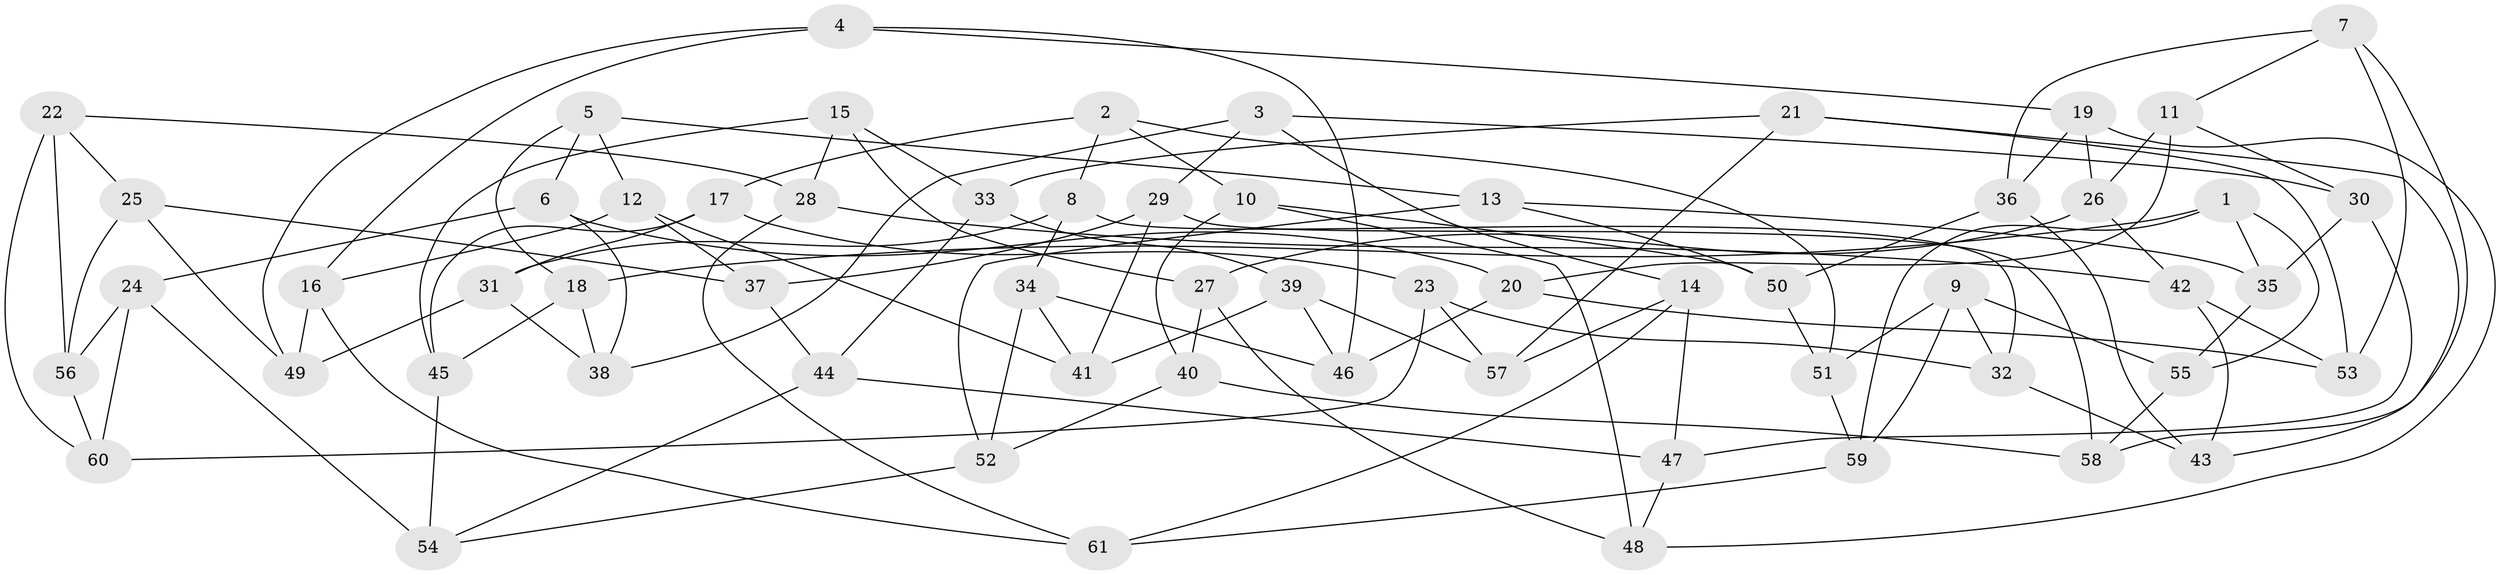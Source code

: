 // Generated by graph-tools (version 1.1) at 2025/38/03/09/25 02:38:13]
// undirected, 61 vertices, 122 edges
graph export_dot {
graph [start="1"]
  node [color=gray90,style=filled];
  1;
  2;
  3;
  4;
  5;
  6;
  7;
  8;
  9;
  10;
  11;
  12;
  13;
  14;
  15;
  16;
  17;
  18;
  19;
  20;
  21;
  22;
  23;
  24;
  25;
  26;
  27;
  28;
  29;
  30;
  31;
  32;
  33;
  34;
  35;
  36;
  37;
  38;
  39;
  40;
  41;
  42;
  43;
  44;
  45;
  46;
  47;
  48;
  49;
  50;
  51;
  52;
  53;
  54;
  55;
  56;
  57;
  58;
  59;
  60;
  61;
  1 -- 59;
  1 -- 55;
  1 -- 18;
  1 -- 35;
  2 -- 51;
  2 -- 8;
  2 -- 17;
  2 -- 10;
  3 -- 30;
  3 -- 38;
  3 -- 14;
  3 -- 29;
  4 -- 19;
  4 -- 16;
  4 -- 46;
  4 -- 49;
  5 -- 18;
  5 -- 6;
  5 -- 12;
  5 -- 13;
  6 -- 24;
  6 -- 20;
  6 -- 38;
  7 -- 53;
  7 -- 36;
  7 -- 11;
  7 -- 58;
  8 -- 31;
  8 -- 32;
  8 -- 34;
  9 -- 59;
  9 -- 32;
  9 -- 51;
  9 -- 55;
  10 -- 48;
  10 -- 40;
  10 -- 50;
  11 -- 30;
  11 -- 20;
  11 -- 26;
  12 -- 41;
  12 -- 16;
  12 -- 37;
  13 -- 50;
  13 -- 52;
  13 -- 35;
  14 -- 47;
  14 -- 57;
  14 -- 61;
  15 -- 45;
  15 -- 33;
  15 -- 27;
  15 -- 28;
  16 -- 61;
  16 -- 49;
  17 -- 31;
  17 -- 23;
  17 -- 45;
  18 -- 45;
  18 -- 38;
  19 -- 36;
  19 -- 48;
  19 -- 26;
  20 -- 53;
  20 -- 46;
  21 -- 53;
  21 -- 57;
  21 -- 33;
  21 -- 43;
  22 -- 28;
  22 -- 60;
  22 -- 56;
  22 -- 25;
  23 -- 57;
  23 -- 60;
  23 -- 32;
  24 -- 60;
  24 -- 54;
  24 -- 56;
  25 -- 37;
  25 -- 56;
  25 -- 49;
  26 -- 42;
  26 -- 27;
  27 -- 40;
  27 -- 48;
  28 -- 61;
  28 -- 42;
  29 -- 58;
  29 -- 41;
  29 -- 37;
  30 -- 47;
  30 -- 35;
  31 -- 38;
  31 -- 49;
  32 -- 43;
  33 -- 44;
  33 -- 39;
  34 -- 41;
  34 -- 46;
  34 -- 52;
  35 -- 55;
  36 -- 43;
  36 -- 50;
  37 -- 44;
  39 -- 57;
  39 -- 41;
  39 -- 46;
  40 -- 58;
  40 -- 52;
  42 -- 53;
  42 -- 43;
  44 -- 47;
  44 -- 54;
  45 -- 54;
  47 -- 48;
  50 -- 51;
  51 -- 59;
  52 -- 54;
  55 -- 58;
  56 -- 60;
  59 -- 61;
}
